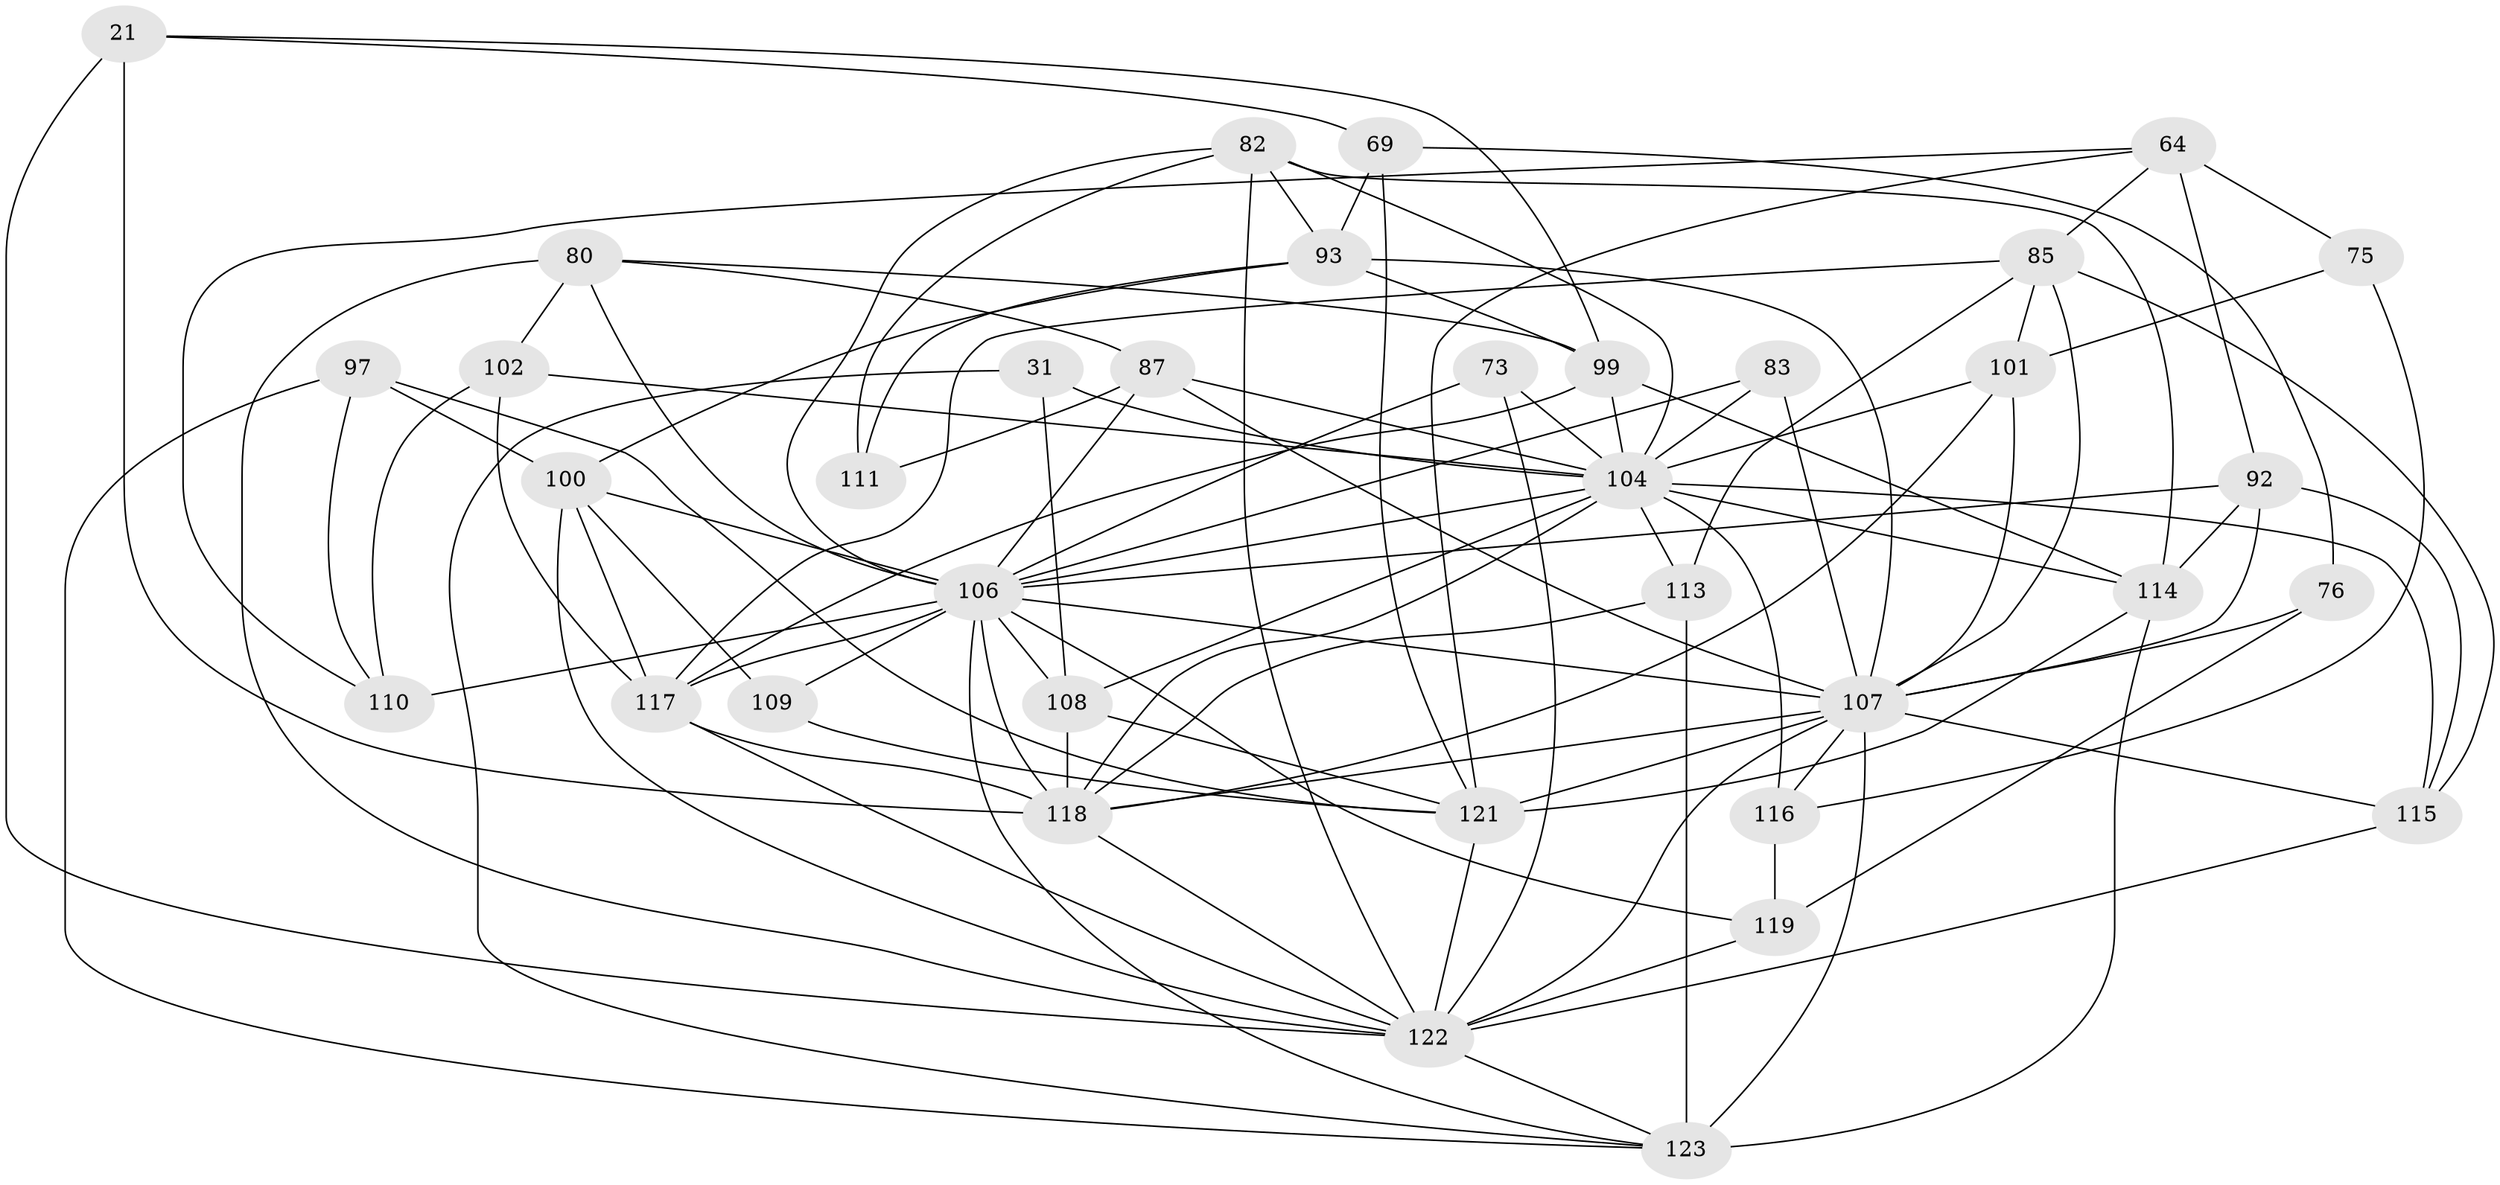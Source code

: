 // original degree distribution, {4: 1.0}
// Generated by graph-tools (version 1.1) at 2025/03/03/04/25 22:03:10]
// undirected, 36 vertices, 106 edges
graph export_dot {
graph [start="1"]
  node [color=gray90,style=filled];
  21 [super="+19"];
  31;
  64 [super="+34"];
  69;
  73;
  75;
  76;
  80 [super="+66"];
  82 [super="+50+55"];
  83;
  85 [super="+68"];
  87 [super="+39"];
  92 [super="+48"];
  93 [super="+78"];
  97;
  99 [super="+71"];
  100 [super="+40+26"];
  101 [super="+10+61+70"];
  102;
  104 [super="+65+103+98"];
  106 [super="+53+54+94+62+84"];
  107 [super="+47+57"];
  108 [super="+5+105+90"];
  109 [super="+95"];
  110 [super="+22"];
  111;
  113 [super="+8"];
  114 [super="+112"];
  115 [super="+59"];
  116;
  117 [super="+89+60"];
  118 [super="+37+91"];
  119 [super="+67"];
  121 [super="+88+72"];
  122 [super="+58+86"];
  123 [super="+120"];
  21 -- 99;
  21 -- 122;
  21 -- 69;
  21 -- 118 [weight=3];
  31 -- 108 [weight=2];
  31 -- 123;
  31 -- 104;
  64 -- 85;
  64 -- 75;
  64 -- 121;
  64 -- 92 [weight=2];
  64 -- 110;
  69 -- 76;
  69 -- 93;
  69 -- 121;
  73 -- 122;
  73 -- 106 [weight=2];
  73 -- 104;
  75 -- 116;
  75 -- 101 [weight=2];
  76 -- 119 [weight=2];
  76 -- 107;
  80 -- 102;
  80 -- 122 [weight=2];
  80 -- 87;
  80 -- 106;
  80 -- 99;
  82 -- 111;
  82 -- 114 [weight=2];
  82 -- 122 [weight=2];
  82 -- 93;
  82 -- 106;
  82 -- 104;
  83 -- 104;
  83 -- 107 [weight=2];
  83 -- 106;
  85 -- 117;
  85 -- 113 [weight=2];
  85 -- 101;
  85 -- 115;
  85 -- 107 [weight=2];
  87 -- 111 [weight=2];
  87 -- 107;
  87 -- 106;
  87 -- 104;
  92 -- 114;
  92 -- 115;
  92 -- 107;
  92 -- 106;
  93 -- 111;
  93 -- 99;
  93 -- 100 [weight=2];
  93 -- 107 [weight=2];
  97 -- 110;
  97 -- 121;
  97 -- 123;
  97 -- 100;
  99 -- 104;
  99 -- 114;
  99 -- 117;
  100 -- 109;
  100 -- 117 [weight=2];
  100 -- 106 [weight=3];
  100 -- 122;
  101 -- 118;
  101 -- 107 [weight=3];
  101 -- 104;
  102 -- 110;
  102 -- 117;
  102 -- 104;
  104 -- 113;
  104 -- 116;
  104 -- 118 [weight=3];
  104 -- 114;
  104 -- 115 [weight=2];
  104 -- 106;
  104 -- 108;
  106 -- 108 [weight=3];
  106 -- 119 [weight=2];
  106 -- 107 [weight=2];
  106 -- 109 [weight=3];
  106 -- 123 [weight=2];
  106 -- 118;
  106 -- 110 [weight=3];
  106 -- 117;
  107 -- 123 [weight=4];
  107 -- 121 [weight=3];
  107 -- 115;
  107 -- 116;
  107 -- 118 [weight=2];
  107 -- 122;
  108 -- 118 [weight=3];
  108 -- 121;
  109 -- 121 [weight=2];
  113 -- 123 [weight=2];
  113 -- 118;
  114 -- 121 [weight=2];
  114 -- 123;
  115 -- 122;
  116 -- 119;
  117 -- 118 [weight=3];
  117 -- 122 [weight=3];
  118 -- 122;
  119 -- 122;
  121 -- 122 [weight=5];
  122 -- 123;
}
